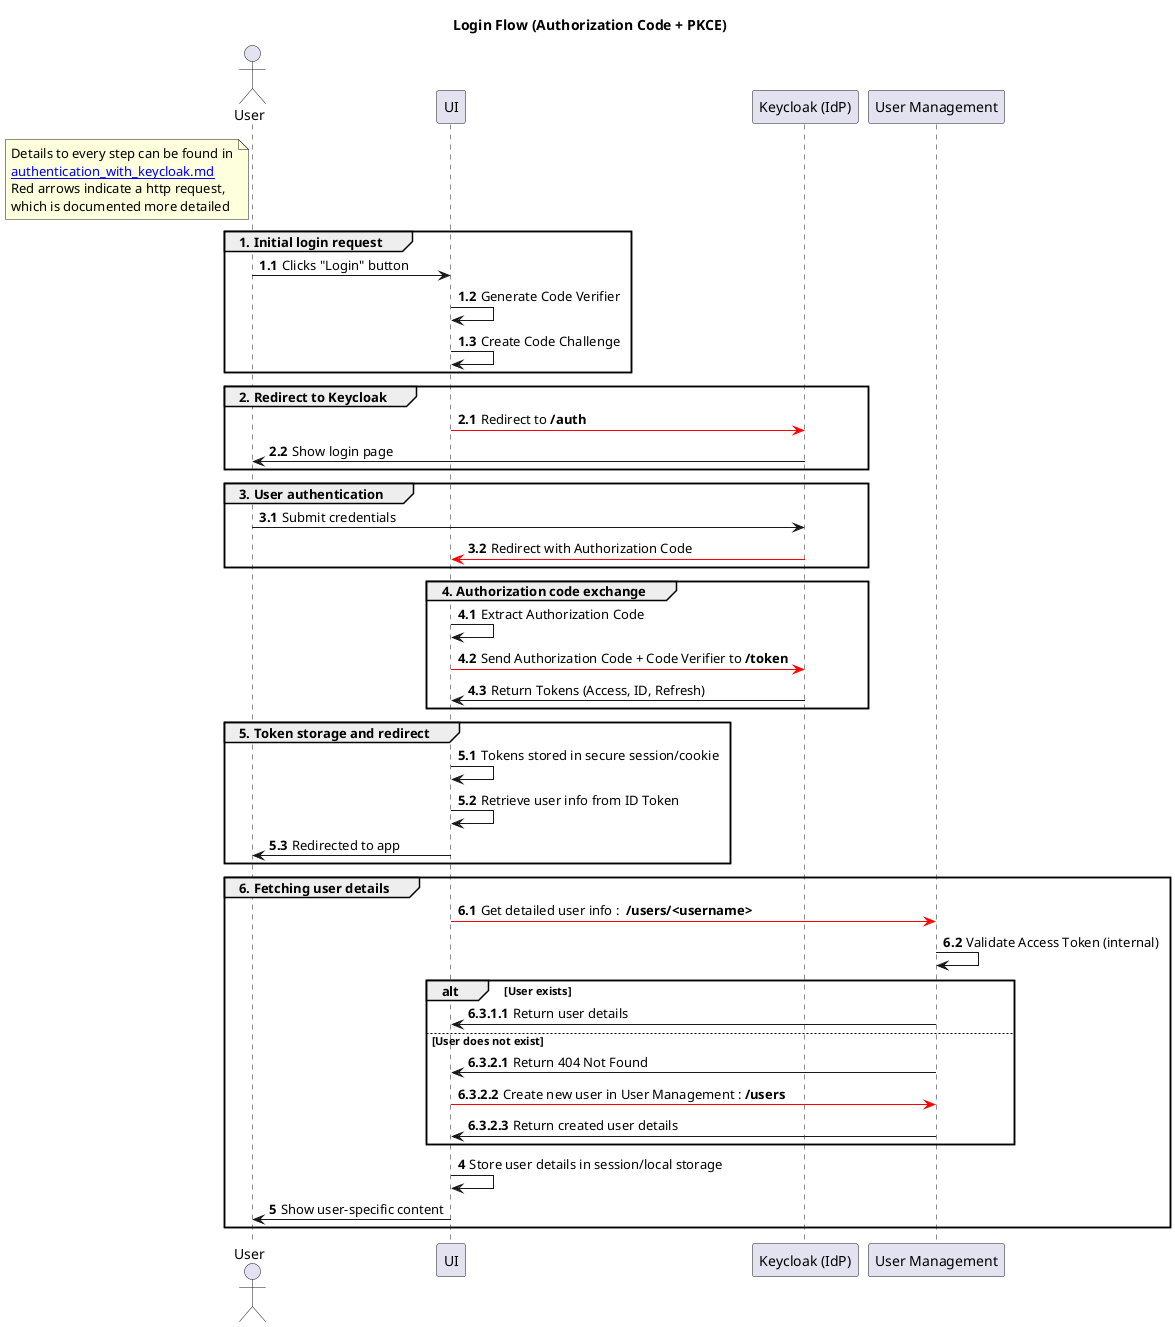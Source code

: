 @startuml login_flow
title Login Flow (Authorization Code + PKCE)


skinparam ranksep 100

actor User
participant UI
participant "Keycloak (IdP)" as KC
participant "User Management" as UM

note left of User
    Details to every step can be found in
    <u><color #blue>authentication_with_keycloak.md</color></u>
    Red arrows indicate a http request, 
    which is documented more detailed
end note

group 1. Initial login request
    autonumber 1.1

    User -> UI: Clicks "Login" button
    UI -> UI: Generate Code Verifier
    UI -> UI: Create Code Challenge

    autonumber stop
end

group 2. Redirect to Keycloak
    autonumber 2.1

        UI -[#red]> KC: Redirect to **/auth** 
        KC -> User: Show login page

    autonumber stop
end

group 3. User authentication
    autonumber 3.1

        User -> KC: Submit credentials
        KC -[#red]> UI: Redirect with Authorization Code

    autonumber stop
end

group 4. Authorization code exchange
    autonumber 4.1

        UI -> UI: Extract Authorization Code
        UI -[#red]> KC: Send Authorization Code + Code Verifier to **/token**
        KC -> UI: Return Tokens (Access, ID, Refresh)

    autonumber stop
end

group 5. Token storage and redirect
    autonumber 5.1

        UI -> UI: Tokens stored in secure session/cookie
        UI -> UI: Retrieve user info from ID Token
        UI -> User: Redirected to app

    autonumber stop
end

group 6. Fetching user details 
    autonumber 6.1

        UI -[#red]> UM: Get detailed user info :  **/users/<username>**
        UM -> UM: Validate Access Token (internal)

        autonumber 6.3.1.1
        alt User exists
            UM -> UI: Return user details
        else User does not exist
        autonumber 6.3.2.1
            UM -> UI: Return 404 Not Found
            UI -[#red]> UM: Create new user in User Management : **/users**
            UM -> UI: Return created user details
        end

        autonumber 4
        UI -> UI: Store user details in session/local storage
        UI -> User: Show user-specific content

    autonumber stop
end


@enduml
